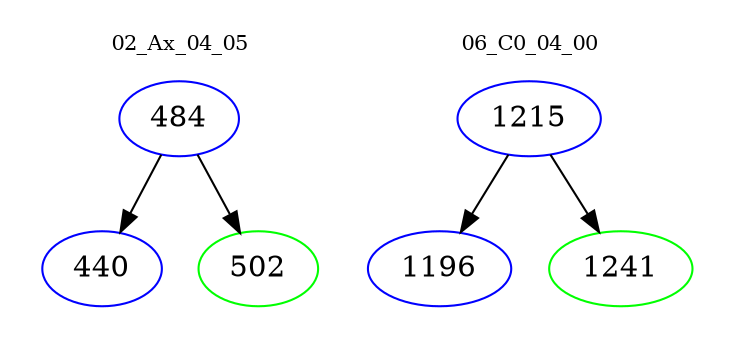 digraph{
subgraph cluster_0 {
color = white
label = "02_Ax_04_05";
fontsize=10;
T0_484 [label="484", color="blue"]
T0_484 -> T0_440 [color="black"]
T0_440 [label="440", color="blue"]
T0_484 -> T0_502 [color="black"]
T0_502 [label="502", color="green"]
}
subgraph cluster_1 {
color = white
label = "06_C0_04_00";
fontsize=10;
T1_1215 [label="1215", color="blue"]
T1_1215 -> T1_1196 [color="black"]
T1_1196 [label="1196", color="blue"]
T1_1215 -> T1_1241 [color="black"]
T1_1241 [label="1241", color="green"]
}
}
